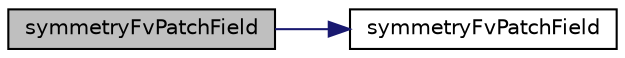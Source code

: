 digraph "symmetryFvPatchField"
{
  bgcolor="transparent";
  edge [fontname="Helvetica",fontsize="10",labelfontname="Helvetica",labelfontsize="10"];
  node [fontname="Helvetica",fontsize="10",shape=record];
  rankdir="LR";
  Node108 [label="symmetryFvPatchField",height=0.2,width=0.4,color="black", fillcolor="grey75", style="filled", fontcolor="black"];
  Node108 -> Node109 [color="midnightblue",fontsize="10",style="solid",fontname="Helvetica"];
  Node109 [label="symmetryFvPatchField",height=0.2,width=0.4,color="black",URL="$a22841.html#a1a9efedb3c3b92dc42624d91fdad69c1",tooltip="Construct from patch and internal field. "];
}
